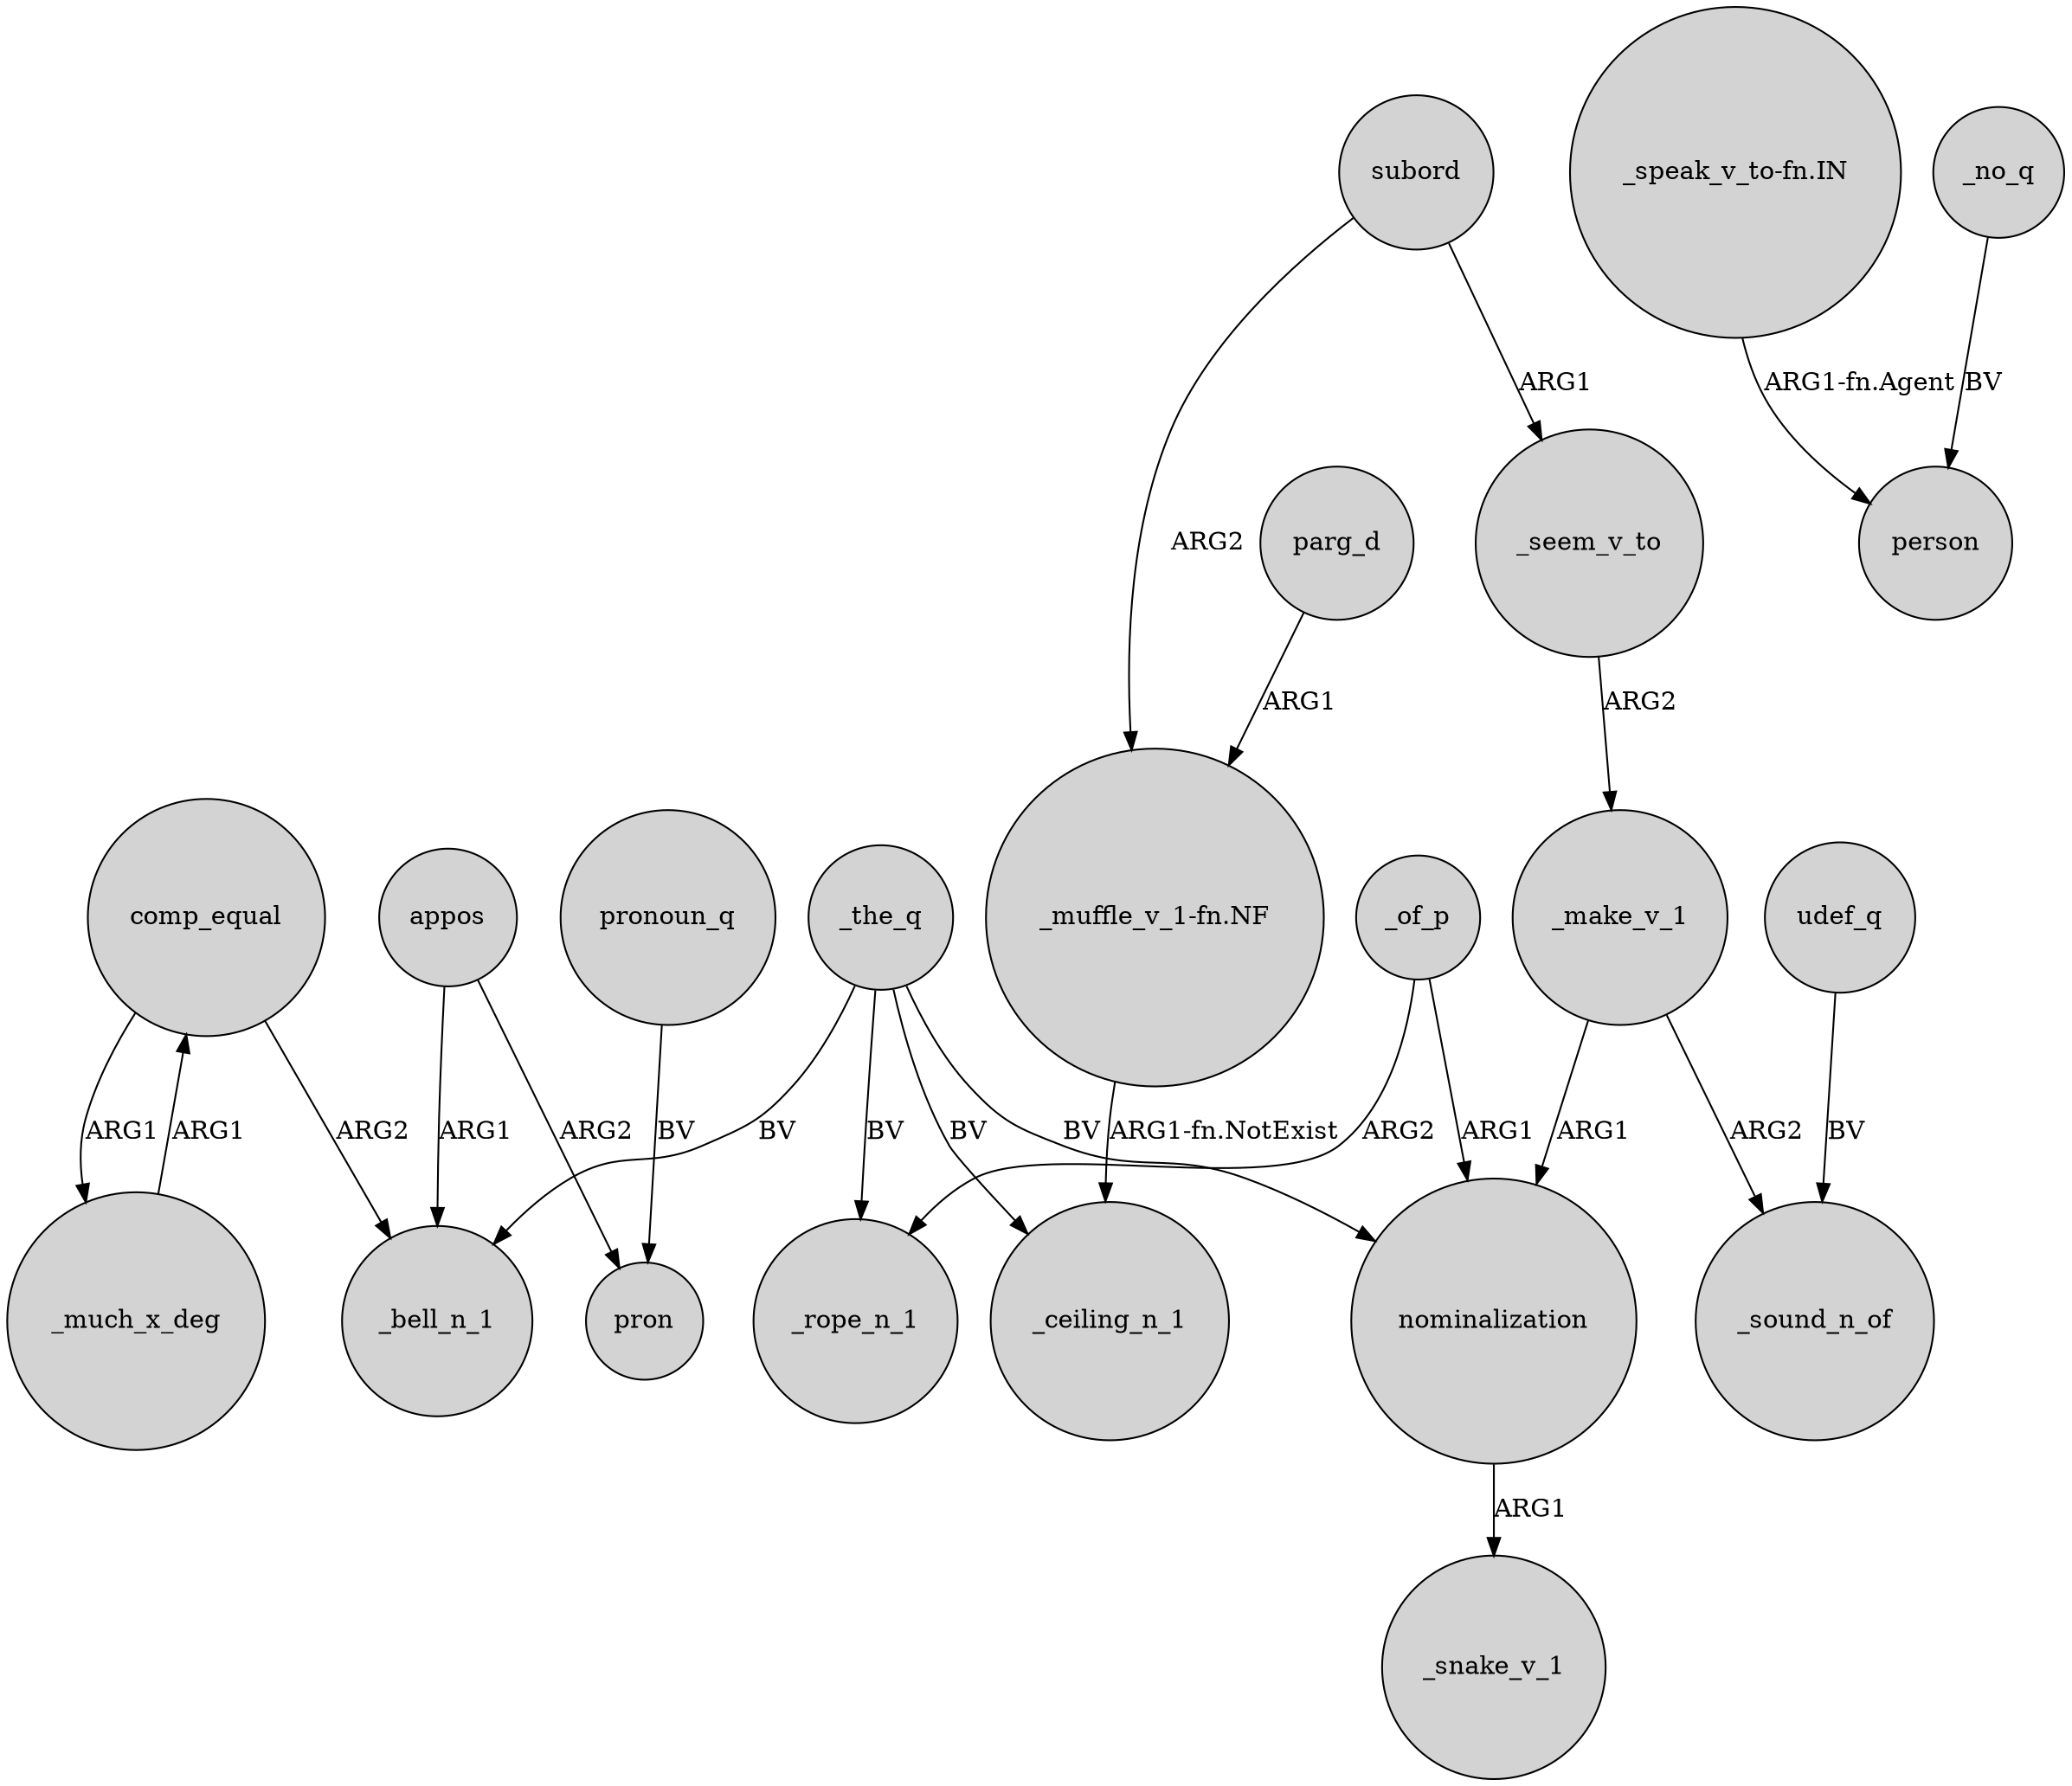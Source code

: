 digraph {
	node [shape=circle style=filled]
	_of_p -> _rope_n_1 [label=ARG2]
	appos -> pron [label=ARG2]
	_make_v_1 -> _sound_n_of [label=ARG2]
	_much_x_deg -> comp_equal [label=ARG1]
	comp_equal -> _bell_n_1 [label=ARG2]
	_make_v_1 -> nominalization [label=ARG1]
	subord -> "_muffle_v_1-fn.NF" [label=ARG2]
	_of_p -> nominalization [label=ARG1]
	_the_q -> _rope_n_1 [label=BV]
	"_speak_v_to-fn.IN" -> person [label="ARG1-fn.Agent"]
	pronoun_q -> pron [label=BV]
	comp_equal -> _much_x_deg [label=ARG1]
	"_muffle_v_1-fn.NF" -> _ceiling_n_1 [label="ARG1-fn.NotExist"]
	parg_d -> "_muffle_v_1-fn.NF" [label=ARG1]
	_no_q -> person [label=BV]
	nominalization -> _snake_v_1 [label=ARG1]
	_seem_v_to -> _make_v_1 [label=ARG2]
	udef_q -> _sound_n_of [label=BV]
	_the_q -> _bell_n_1 [label=BV]
	appos -> _bell_n_1 [label=ARG1]
	subord -> _seem_v_to [label=ARG1]
	_the_q -> _ceiling_n_1 [label=BV]
	_the_q -> nominalization [label=BV]
}
